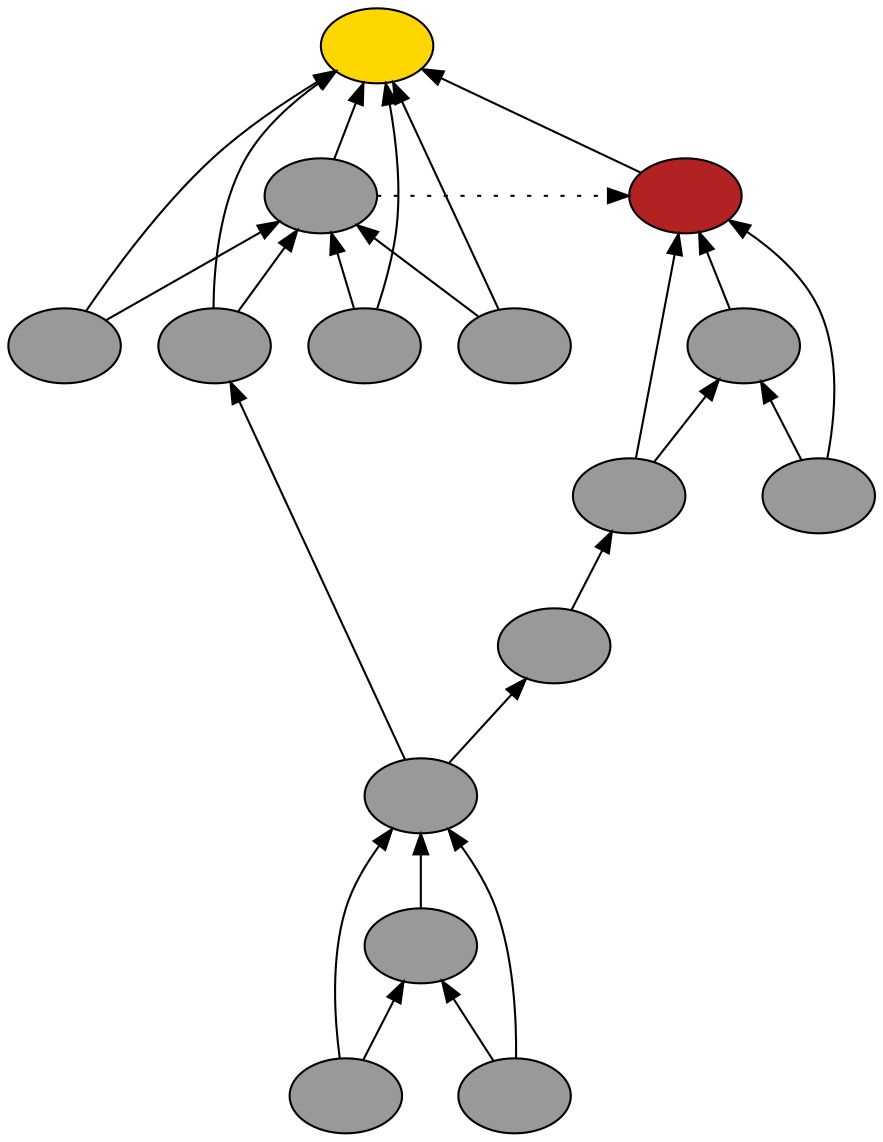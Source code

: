 digraph {
rankdir=BT
fontsize=24
subgraph clster1 {
subgraph clster2 {
"26590768"["fillcolor"="grey60" "fontsize"="24" "label"="" "shape"="ellipse" "style"="filled" ]
"26703216"["fillcolor"="grey60" "fontsize"="24" "label"="" "shape"="ellipse" "style"="filled" ]
"25892272"["fillcolor"="grey60" "fontsize"="24" "label"="" "shape"="ellipse" "style"="filled" ]
"26355216"["fillcolor"="grey60" "fontsize"="24" "label"="" "shape"="ellipse" "style"="filled" ]
}

subgraph clster3 {
"21773440"["fillcolor"="grey60" "fontsize"="24" "label"="" "shape"="ellipse" "style"="filled" ]
}

subgraph clster4 {
"23285904"["fillcolor"="gold" "fontsize"="24" "label"="" "shape"="ellipse" "style"="filled" ]
"22672608"["fillcolor"="grey60" "fontsize"="24" "label"="" "shape"="ellipse" "style"="filled" ]
"23627488"["fillcolor"="grey60" "fontsize"="24" "label"="" "shape"="ellipse" "style"="filled" ]
"21574256"["fillcolor"="grey60" "fontsize"="24" "label"="" "shape"="ellipse" "style"="filled" ]
"21801008"["fillcolor"="grey60" "fontsize"="24" "label"="" "shape"="ellipse" "style"="filled" ]
"21564608"["fillcolor"="grey60" "fontsize"="24" "label"="" "shape"="ellipse" "style"="filled" ]
}

}

subgraph clster5 {
"21586576"["fillcolor"="firebrick" "fontsize"="24" "label"="" "shape"="ellipse" "style"="filled" ]
"21407376"["fillcolor"="grey60" "fontsize"="24" "label"="" "shape"="ellipse" "style"="filled" ]
"24603856"["fillcolor"="grey60" "fontsize"="24" "label"="" "shape"="ellipse" "style"="filled" ]
"22735856"["fillcolor"="grey60" "fontsize"="24" "label"="" "shape"="ellipse" "style"="filled" ]
}

"24603856" -> "21586576"["arrowhead"="normal" "color"="black" "constraint"="true" "style"="solid" ]
"24603856" -> "21407376"["arrowhead"="normal" "color"="black" "constraint"="true" "style"="solid" ]
"22735856" -> "21586576"["arrowhead"="normal" "color"="black" "constraint"="true" "style"="solid" ]
"22735856" -> "21407376"["arrowhead"="normal" "color"="black" "constraint"="true" "style"="solid" ]
"21773440" -> "22735856"["arrowhead"="normal" "color"="black" "constraint"="true" "style"="solid" ]
"21407376" -> "21586576"["arrowhead"="normal" "color"="black" "constraint"="true" "style"="solid" ]
"26590768" -> "21773440"["arrowhead"="normal" "color"="black" "constraint"="true" "style"="solid" ]
"23627488" -> "23285904"["arrowhead"="normal" "color"="black" "constraint"="true" "style"="solid" ]
"23627488" -> "22672608"["arrowhead"="normal" "color"="black" "constraint"="true" "style"="solid" ]
"21574256" -> "23285904"["arrowhead"="normal" "color"="black" "constraint"="true" "style"="solid" ]
"21574256" -> "22672608"["arrowhead"="normal" "color"="black" "constraint"="true" "style"="solid" ]
"26590768" -> "21574256"["arrowhead"="normal" "color"="black" "constraint"="true" "style"="solid" ]
"21801008" -> "23285904"["arrowhead"="normal" "color"="black" "constraint"="true" "style"="solid" ]
"21801008" -> "22672608"["arrowhead"="normal" "color"="black" "constraint"="true" "style"="solid" ]
"21564608" -> "23285904"["arrowhead"="normal" "color"="black" "constraint"="true" "style"="solid" ]
"21564608" -> "22672608"["arrowhead"="normal" "color"="black" "constraint"="true" "style"="solid" ]
"22672608" -> "23285904"["arrowhead"="normal" "color"="black" "constraint"="true" "style"="solid" ]
"21586576" -> "23285904"["arrowhead"="normal" "color"="black" "constraint"="true" "style"="solid" ]
"22672608" -> "21586576"["arrowhead"="normal" "color"="black" "constraint"="false" "style"="dotted" ]
"25892272" -> "26590768"["arrowhead"="normal" "color"="black" "constraint"="true" "style"="solid" ]
"25892272" -> "26703216"["arrowhead"="normal" "color"="black" "constraint"="true" "style"="solid" ]
"26355216" -> "26590768"["arrowhead"="normal" "color"="black" "constraint"="true" "style"="solid" ]
"26355216" -> "26703216"["arrowhead"="normal" "color"="black" "constraint"="true" "style"="solid" ]
"26703216" -> "26590768"["arrowhead"="normal" "color"="black" "constraint"="true" "style"="solid" ]

}